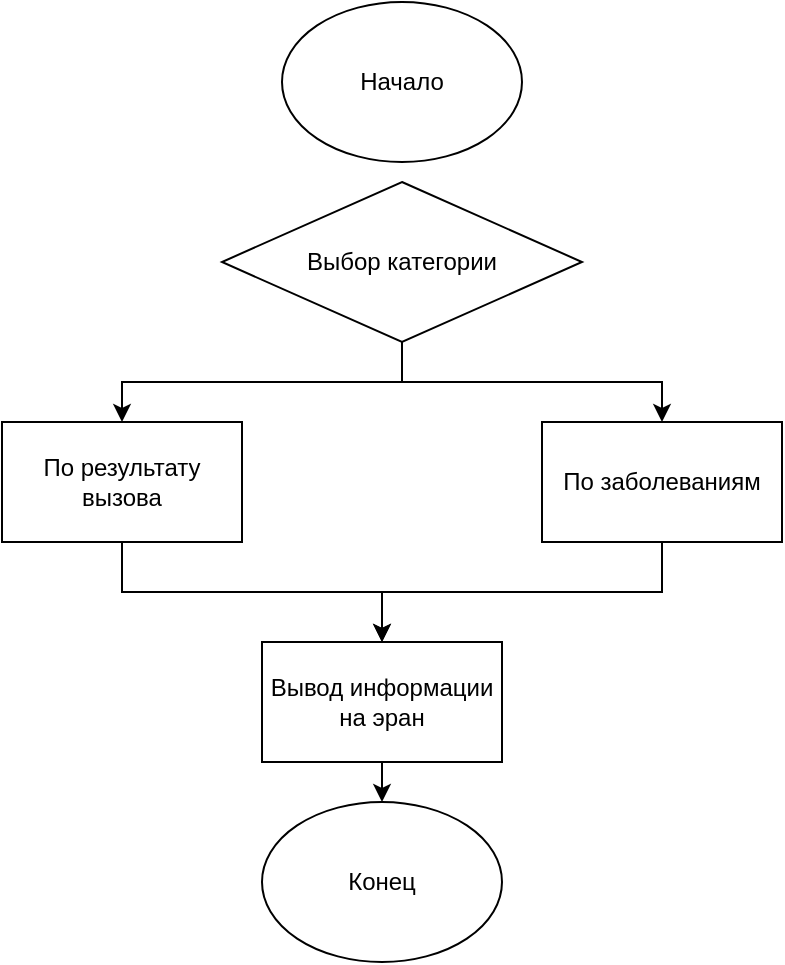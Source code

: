 <mxfile version="13.0.9"><diagram id="s6htt-rU8_0RzOP44FmF" name="Page-1"><mxGraphModel dx="1108" dy="488" grid="1" gridSize="10" guides="1" tooltips="1" connect="1" arrows="1" fold="1" page="1" pageScale="1" pageWidth="2339" pageHeight="3300" math="0" shadow="0"><root><mxCell id="0"/><mxCell id="1" parent="0"/><mxCell id="gn8IZK_MOOjp5X5bdTg1-1" value="Начало" style="ellipse;whiteSpace=wrap;html=1;" parent="1" vertex="1"><mxGeometry x="360" y="100" width="120" height="80" as="geometry"/></mxCell><mxCell id="gn8IZK_MOOjp5X5bdTg1-2" value="Конец" style="ellipse;whiteSpace=wrap;html=1;" parent="1" vertex="1"><mxGeometry x="350" y="500" width="120" height="80" as="geometry"/></mxCell><mxCell id="gn8IZK_MOOjp5X5bdTg1-15" style="edgeStyle=orthogonalEdgeStyle;rounded=0;orthogonalLoop=1;jettySize=auto;html=1;exitX=0.5;exitY=1;exitDx=0;exitDy=0;entryX=0.5;entryY=0;entryDx=0;entryDy=0;" parent="1" source="gn8IZK_MOOjp5X5bdTg1-3" target="gn8IZK_MOOjp5X5bdTg1-4" edge="1"><mxGeometry relative="1" as="geometry"/></mxCell><mxCell id="gn8IZK_MOOjp5X5bdTg1-3" value="По результату вызова" style="rounded=0;whiteSpace=wrap;html=1;" parent="1" vertex="1"><mxGeometry x="220" y="310" width="120" height="60" as="geometry"/></mxCell><mxCell id="gn8IZK_MOOjp5X5bdTg1-8" style="edgeStyle=orthogonalEdgeStyle;rounded=0;orthogonalLoop=1;jettySize=auto;html=1;exitX=0.5;exitY=1;exitDx=0;exitDy=0;" parent="1" source="gn8IZK_MOOjp5X5bdTg1-4" edge="1"><mxGeometry relative="1" as="geometry"><mxPoint x="410" y="500" as="targetPoint"/></mxGeometry></mxCell><mxCell id="gn8IZK_MOOjp5X5bdTg1-4" value="Вывод информации на эран" style="rounded=0;whiteSpace=wrap;html=1;" parent="1" vertex="1"><mxGeometry x="350" y="420" width="120" height="60" as="geometry"/></mxCell><mxCell id="gn8IZK_MOOjp5X5bdTg1-16" style="edgeStyle=orthogonalEdgeStyle;rounded=0;orthogonalLoop=1;jettySize=auto;html=1;exitX=0.5;exitY=1;exitDx=0;exitDy=0;entryX=0.5;entryY=0;entryDx=0;entryDy=0;" parent="1" source="gn8IZK_MOOjp5X5bdTg1-10" target="gn8IZK_MOOjp5X5bdTg1-4" edge="1"><mxGeometry relative="1" as="geometry"/></mxCell><mxCell id="gn8IZK_MOOjp5X5bdTg1-10" value="По заболеваниям" style="rounded=0;whiteSpace=wrap;html=1;" parent="1" vertex="1"><mxGeometry x="490" y="310" width="120" height="60" as="geometry"/></mxCell><mxCell id="gn8IZK_MOOjp5X5bdTg1-12" style="edgeStyle=orthogonalEdgeStyle;rounded=0;orthogonalLoop=1;jettySize=auto;html=1;exitX=0.5;exitY=1;exitDx=0;exitDy=0;entryX=0.5;entryY=0;entryDx=0;entryDy=0;" parent="1" source="gn8IZK_MOOjp5X5bdTg1-11" target="gn8IZK_MOOjp5X5bdTg1-3" edge="1"><mxGeometry relative="1" as="geometry"/></mxCell><mxCell id="gn8IZK_MOOjp5X5bdTg1-14" style="edgeStyle=orthogonalEdgeStyle;rounded=0;orthogonalLoop=1;jettySize=auto;html=1;exitX=0.5;exitY=1;exitDx=0;exitDy=0;entryX=0.5;entryY=0;entryDx=0;entryDy=0;" parent="1" source="gn8IZK_MOOjp5X5bdTg1-11" target="gn8IZK_MOOjp5X5bdTg1-10" edge="1"><mxGeometry relative="1" as="geometry"/></mxCell><mxCell id="gn8IZK_MOOjp5X5bdTg1-11" value="Выбор категории" style="rhombus;whiteSpace=wrap;html=1;" parent="1" vertex="1"><mxGeometry x="330" y="190" width="180" height="80" as="geometry"/></mxCell></root></mxGraphModel></diagram></mxfile>